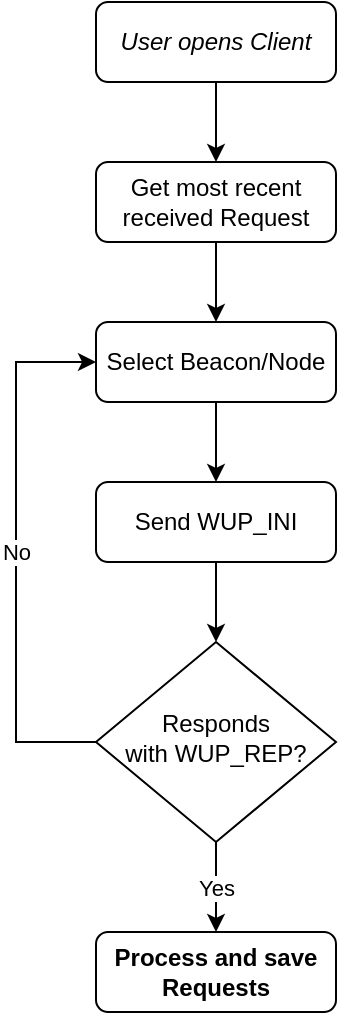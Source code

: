 <mxfile version="14.9.8" type="device"><diagram id="C5RBs43oDa-KdzZeNtuy" name="Page-1"><mxGraphModel dx="1125" dy="637" grid="1" gridSize="10" guides="1" tooltips="1" connect="1" arrows="1" fold="1" page="1" pageScale="1" pageWidth="827" pageHeight="1169" math="0" shadow="0"><root><mxCell id="WIyWlLk6GJQsqaUBKTNV-0"/><mxCell id="WIyWlLk6GJQsqaUBKTNV-1" parent="WIyWlLk6GJQsqaUBKTNV-0"/><mxCell id="3me2FYLSFaNeIGCd3jQy-6" style="edgeStyle=orthogonalEdgeStyle;rounded=0;orthogonalLoop=1;jettySize=auto;html=1;" edge="1" parent="WIyWlLk6GJQsqaUBKTNV-1" source="3me2FYLSFaNeIGCd3jQy-0" target="3me2FYLSFaNeIGCd3jQy-2"><mxGeometry relative="1" as="geometry"/></mxCell><mxCell id="3me2FYLSFaNeIGCd3jQy-0" value="User opens Client" style="rounded=1;whiteSpace=wrap;html=1;fontSize=12;glass=0;strokeWidth=1;shadow=0;fontStyle=2" vertex="1" parent="WIyWlLk6GJQsqaUBKTNV-1"><mxGeometry x="200" y="120" width="120" height="40" as="geometry"/></mxCell><mxCell id="3me2FYLSFaNeIGCd3jQy-5" value="No" style="edgeStyle=orthogonalEdgeStyle;rounded=0;orthogonalLoop=1;jettySize=auto;html=1;entryX=0;entryY=0.5;entryDx=0;entryDy=0;" edge="1" parent="WIyWlLk6GJQsqaUBKTNV-1" source="3me2FYLSFaNeIGCd3jQy-1" target="3me2FYLSFaNeIGCd3jQy-3"><mxGeometry relative="1" as="geometry"><Array as="points"><mxPoint x="160" y="490"/><mxPoint x="160" y="300"/></Array></mxGeometry></mxCell><mxCell id="3me2FYLSFaNeIGCd3jQy-12" value="Yes" style="edgeStyle=orthogonalEdgeStyle;rounded=0;orthogonalLoop=1;jettySize=auto;html=1;" edge="1" parent="WIyWlLk6GJQsqaUBKTNV-1" source="3me2FYLSFaNeIGCd3jQy-1" target="3me2FYLSFaNeIGCd3jQy-11"><mxGeometry relative="1" as="geometry"/></mxCell><mxCell id="3me2FYLSFaNeIGCd3jQy-1" value="&lt;div&gt;Responds &lt;br&gt;&lt;/div&gt;&lt;div&gt;with WUP_REP?&lt;/div&gt;" style="rhombus;whiteSpace=wrap;html=1;shadow=0;fontFamily=Helvetica;fontSize=12;align=center;strokeWidth=1;spacing=6;spacingTop=-4;" vertex="1" parent="WIyWlLk6GJQsqaUBKTNV-1"><mxGeometry x="200" y="440" width="120" height="100" as="geometry"/></mxCell><mxCell id="3me2FYLSFaNeIGCd3jQy-7" style="edgeStyle=orthogonalEdgeStyle;rounded=0;orthogonalLoop=1;jettySize=auto;html=1;" edge="1" parent="WIyWlLk6GJQsqaUBKTNV-1" source="3me2FYLSFaNeIGCd3jQy-2" target="3me2FYLSFaNeIGCd3jQy-3"><mxGeometry relative="1" as="geometry"/></mxCell><mxCell id="3me2FYLSFaNeIGCd3jQy-2" value="Get most recent received Request" style="rounded=1;whiteSpace=wrap;html=1;fontSize=12;glass=0;strokeWidth=1;shadow=0;" vertex="1" parent="WIyWlLk6GJQsqaUBKTNV-1"><mxGeometry x="200" y="200" width="120" height="40" as="geometry"/></mxCell><mxCell id="3me2FYLSFaNeIGCd3jQy-8" value="" style="edgeStyle=orthogonalEdgeStyle;rounded=0;orthogonalLoop=1;jettySize=auto;html=1;" edge="1" parent="WIyWlLk6GJQsqaUBKTNV-1" source="3me2FYLSFaNeIGCd3jQy-3" target="3me2FYLSFaNeIGCd3jQy-4"><mxGeometry relative="1" as="geometry"/></mxCell><mxCell id="3me2FYLSFaNeIGCd3jQy-3" value="Select Beacon/Node" style="rounded=1;whiteSpace=wrap;html=1;fontSize=12;glass=0;strokeWidth=1;shadow=0;" vertex="1" parent="WIyWlLk6GJQsqaUBKTNV-1"><mxGeometry x="200" y="280" width="120" height="40" as="geometry"/></mxCell><mxCell id="3me2FYLSFaNeIGCd3jQy-9" value="" style="edgeStyle=orthogonalEdgeStyle;rounded=0;orthogonalLoop=1;jettySize=auto;html=1;" edge="1" parent="WIyWlLk6GJQsqaUBKTNV-1" source="3me2FYLSFaNeIGCd3jQy-4" target="3me2FYLSFaNeIGCd3jQy-1"><mxGeometry relative="1" as="geometry"/></mxCell><mxCell id="3me2FYLSFaNeIGCd3jQy-4" value="Send WUP_INI" style="rounded=1;whiteSpace=wrap;html=1;fontSize=12;glass=0;strokeWidth=1;shadow=0;" vertex="1" parent="WIyWlLk6GJQsqaUBKTNV-1"><mxGeometry x="200" y="360" width="120" height="40" as="geometry"/></mxCell><mxCell id="3me2FYLSFaNeIGCd3jQy-11" value="Process and save Requests" style="rounded=1;whiteSpace=wrap;html=1;fontSize=12;glass=0;strokeWidth=1;shadow=0;fontStyle=1" vertex="1" parent="WIyWlLk6GJQsqaUBKTNV-1"><mxGeometry x="200" y="585" width="120" height="40" as="geometry"/></mxCell></root></mxGraphModel></diagram></mxfile>
